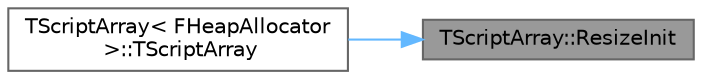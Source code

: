 digraph "TScriptArray::ResizeInit"
{
 // INTERACTIVE_SVG=YES
 // LATEX_PDF_SIZE
  bgcolor="transparent";
  edge [fontname=Helvetica,fontsize=10,labelfontname=Helvetica,labelfontsize=10];
  node [fontname=Helvetica,fontsize=10,shape=box,height=0.2,width=0.4];
  rankdir="RL";
  Node1 [id="Node000001",label="TScriptArray::ResizeInit",height=0.2,width=0.4,color="gray40", fillcolor="grey60", style="filled", fontcolor="black",tooltip=" "];
  Node1 -> Node2 [id="edge1_Node000001_Node000002",dir="back",color="steelblue1",style="solid",tooltip=" "];
  Node2 [id="Node000002",label="TScriptArray\< FHeapAllocator\l \>::TScriptArray",height=0.2,width=0.4,color="grey40", fillcolor="white", style="filled",URL="$da/d83/classTScriptArray.html#aa22c592fdd6f4e290fd87e17d571df2e",tooltip=" "];
}
